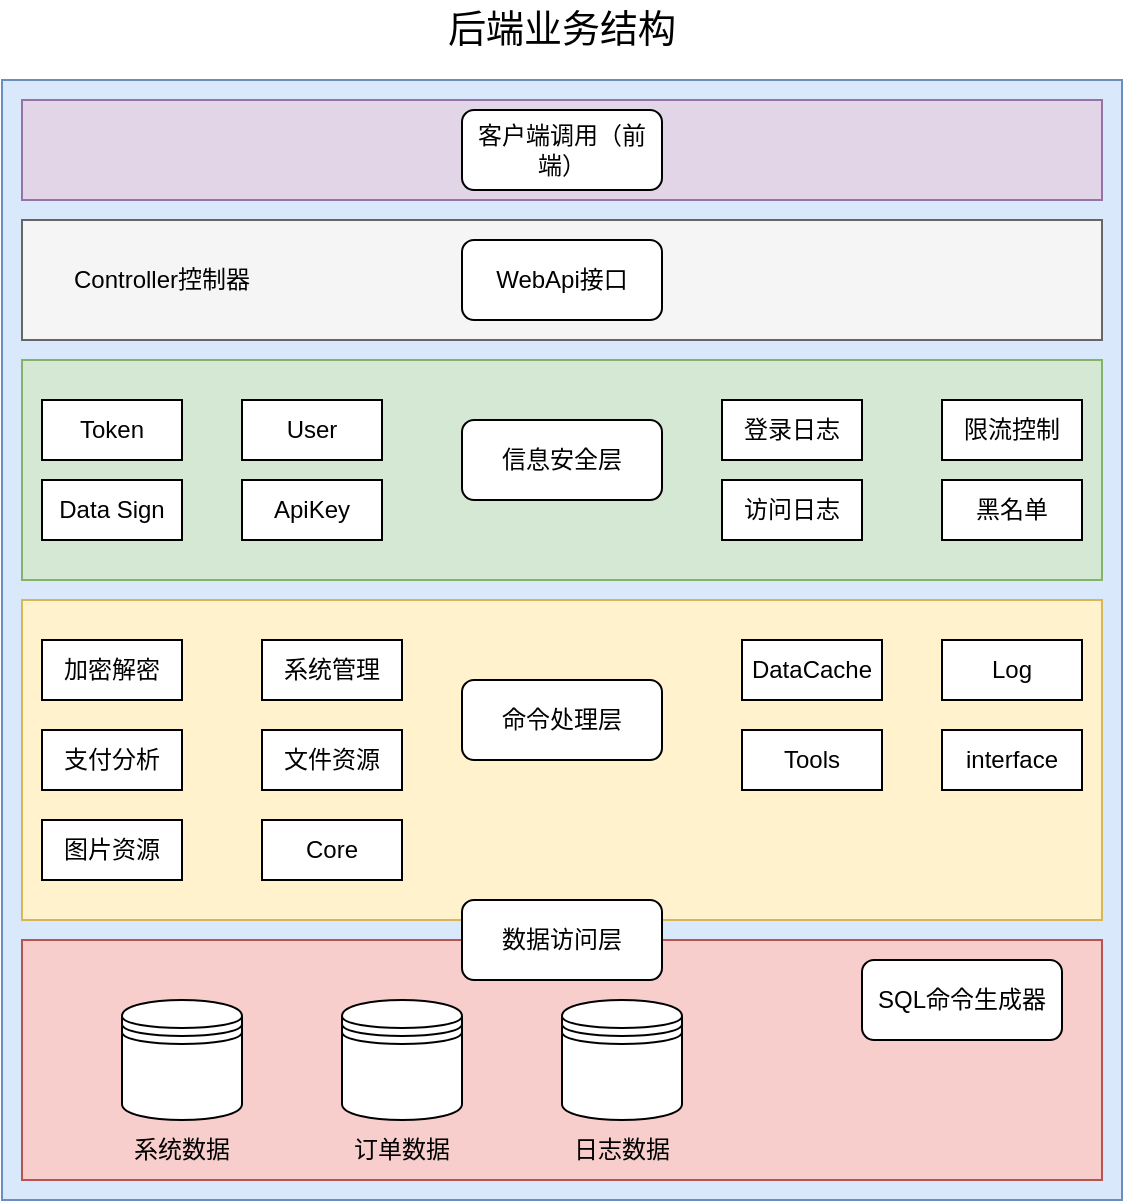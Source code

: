 <mxfile version="26.1.0">
  <diagram name="第 1 页" id="79Vka3r3YxKAbmJHLwYh">
    <mxGraphModel dx="1080" dy="1791" grid="1" gridSize="10" guides="1" tooltips="1" connect="1" arrows="1" fold="1" page="1" pageScale="1" pageWidth="827" pageHeight="1169" math="0" shadow="0">
      <root>
        <mxCell id="0" />
        <mxCell id="1" parent="0" />
        <mxCell id="GJfXwHaCfxN24noavC6G-3" value="" style="whiteSpace=wrap;html=1;aspect=fixed;fillColor=#dae8fc;strokeColor=#6c8ebf;" vertex="1" parent="1">
          <mxGeometry x="150" y="10" width="560" height="560" as="geometry" />
        </mxCell>
        <mxCell id="GJfXwHaCfxN24noavC6G-7" value="&lt;font style=&quot;font-size: 19px;&quot;&gt;后端业务结构&lt;/font&gt;" style="text;html=1;align=center;verticalAlign=middle;whiteSpace=wrap;rounded=0;" vertex="1" parent="1">
          <mxGeometry x="360" y="-30" width="140" height="30" as="geometry" />
        </mxCell>
        <mxCell id="GJfXwHaCfxN24noavC6G-8" value="" style="rounded=0;whiteSpace=wrap;html=1;fillColor=#d5e8d4;strokeColor=#82b366;" vertex="1" parent="1">
          <mxGeometry x="160" y="150" width="540" height="110" as="geometry" />
        </mxCell>
        <mxCell id="GJfXwHaCfxN24noavC6G-10" value="" style="rounded=0;whiteSpace=wrap;html=1;fillColor=#f5f5f5;fontColor=#333333;strokeColor=#666666;" vertex="1" parent="1">
          <mxGeometry x="160" y="80" width="540" height="60" as="geometry" />
        </mxCell>
        <mxCell id="GJfXwHaCfxN24noavC6G-12" value="WebApi接口" style="rounded=1;whiteSpace=wrap;html=1;" vertex="1" parent="1">
          <mxGeometry x="380" y="90" width="100" height="40" as="geometry" />
        </mxCell>
        <mxCell id="GJfXwHaCfxN24noavC6G-13" value="Controller控制器" style="text;html=1;align=center;verticalAlign=middle;whiteSpace=wrap;rounded=0;" vertex="1" parent="1">
          <mxGeometry x="180" y="97.5" width="100" height="25" as="geometry" />
        </mxCell>
        <mxCell id="GJfXwHaCfxN24noavC6G-14" value="信息安全层" style="rounded=1;whiteSpace=wrap;html=1;" vertex="1" parent="1">
          <mxGeometry x="380" y="180" width="100" height="40" as="geometry" />
        </mxCell>
        <mxCell id="GJfXwHaCfxN24noavC6G-16" value="Token" style="rounded=0;whiteSpace=wrap;html=1;" vertex="1" parent="1">
          <mxGeometry x="170" y="170" width="70" height="30" as="geometry" />
        </mxCell>
        <mxCell id="GJfXwHaCfxN24noavC6G-18" value="User" style="rounded=0;whiteSpace=wrap;html=1;" vertex="1" parent="1">
          <mxGeometry x="270" y="170" width="70" height="30" as="geometry" />
        </mxCell>
        <mxCell id="GJfXwHaCfxN24noavC6G-19" value="Data Sign" style="rounded=0;whiteSpace=wrap;html=1;" vertex="1" parent="1">
          <mxGeometry x="170" y="210" width="70" height="30" as="geometry" />
        </mxCell>
        <mxCell id="GJfXwHaCfxN24noavC6G-20" value="ApiKey" style="rounded=0;whiteSpace=wrap;html=1;" vertex="1" parent="1">
          <mxGeometry x="270" y="210" width="70" height="30" as="geometry" />
        </mxCell>
        <mxCell id="GJfXwHaCfxN24noavC6G-21" value="登录日志" style="rounded=0;whiteSpace=wrap;html=1;" vertex="1" parent="1">
          <mxGeometry x="510" y="170" width="70" height="30" as="geometry" />
        </mxCell>
        <mxCell id="GJfXwHaCfxN24noavC6G-22" value="访问日志" style="rounded=0;whiteSpace=wrap;html=1;" vertex="1" parent="1">
          <mxGeometry x="510" y="210" width="70" height="30" as="geometry" />
        </mxCell>
        <mxCell id="GJfXwHaCfxN24noavC6G-23" value="限流控制" style="rounded=0;whiteSpace=wrap;html=1;" vertex="1" parent="1">
          <mxGeometry x="620" y="170" width="70" height="30" as="geometry" />
        </mxCell>
        <mxCell id="GJfXwHaCfxN24noavC6G-24" value="黑名单" style="rounded=0;whiteSpace=wrap;html=1;" vertex="1" parent="1">
          <mxGeometry x="620" y="210" width="70" height="30" as="geometry" />
        </mxCell>
        <mxCell id="GJfXwHaCfxN24noavC6G-25" value="" style="rounded=0;whiteSpace=wrap;html=1;fillColor=#e1d5e7;strokeColor=#9673a6;" vertex="1" parent="1">
          <mxGeometry x="160" y="20" width="540" height="50" as="geometry" />
        </mxCell>
        <mxCell id="GJfXwHaCfxN24noavC6G-27" value="客户端调用（前端）" style="rounded=1;whiteSpace=wrap;html=1;" vertex="1" parent="1">
          <mxGeometry x="380" y="25" width="100" height="40" as="geometry" />
        </mxCell>
        <mxCell id="GJfXwHaCfxN24noavC6G-28" value="" style="rounded=0;whiteSpace=wrap;html=1;fillColor=#fff2cc;strokeColor=#d6b656;" vertex="1" parent="1">
          <mxGeometry x="160" y="270" width="540" height="160" as="geometry" />
        </mxCell>
        <mxCell id="GJfXwHaCfxN24noavC6G-30" value="命令处理层" style="rounded=1;whiteSpace=wrap;html=1;" vertex="1" parent="1">
          <mxGeometry x="380" y="310" width="100" height="40" as="geometry" />
        </mxCell>
        <mxCell id="GJfXwHaCfxN24noavC6G-31" value="加密解密" style="rounded=0;whiteSpace=wrap;html=1;" vertex="1" parent="1">
          <mxGeometry x="170" y="290" width="70" height="30" as="geometry" />
        </mxCell>
        <mxCell id="GJfXwHaCfxN24noavC6G-32" value="系统管理" style="rounded=0;whiteSpace=wrap;html=1;" vertex="1" parent="1">
          <mxGeometry x="280" y="290" width="70" height="30" as="geometry" />
        </mxCell>
        <mxCell id="GJfXwHaCfxN24noavC6G-33" value="支付分析" style="rounded=0;whiteSpace=wrap;html=1;" vertex="1" parent="1">
          <mxGeometry x="170" y="335" width="70" height="30" as="geometry" />
        </mxCell>
        <mxCell id="GJfXwHaCfxN24noavC6G-34" value="文件资源" style="rounded=0;whiteSpace=wrap;html=1;" vertex="1" parent="1">
          <mxGeometry x="280" y="335" width="70" height="30" as="geometry" />
        </mxCell>
        <mxCell id="GJfXwHaCfxN24noavC6G-35" value="图片资源" style="rounded=0;whiteSpace=wrap;html=1;" vertex="1" parent="1">
          <mxGeometry x="170" y="380" width="70" height="30" as="geometry" />
        </mxCell>
        <mxCell id="GJfXwHaCfxN24noavC6G-36" value="DataCache" style="rounded=0;whiteSpace=wrap;html=1;" vertex="1" parent="1">
          <mxGeometry x="520" y="290" width="70" height="30" as="geometry" />
        </mxCell>
        <mxCell id="GJfXwHaCfxN24noavC6G-37" value="Log" style="rounded=0;whiteSpace=wrap;html=1;" vertex="1" parent="1">
          <mxGeometry x="620" y="290" width="70" height="30" as="geometry" />
        </mxCell>
        <mxCell id="GJfXwHaCfxN24noavC6G-38" value="Tools" style="rounded=0;whiteSpace=wrap;html=1;" vertex="1" parent="1">
          <mxGeometry x="520" y="335" width="70" height="30" as="geometry" />
        </mxCell>
        <mxCell id="GJfXwHaCfxN24noavC6G-39" value="interface" style="rounded=0;whiteSpace=wrap;html=1;" vertex="1" parent="1">
          <mxGeometry x="620" y="335" width="70" height="30" as="geometry" />
        </mxCell>
        <mxCell id="GJfXwHaCfxN24noavC6G-40" value="Core" style="rounded=0;whiteSpace=wrap;html=1;" vertex="1" parent="1">
          <mxGeometry x="280" y="380" width="70" height="30" as="geometry" />
        </mxCell>
        <mxCell id="GJfXwHaCfxN24noavC6G-41" value="" style="rounded=0;whiteSpace=wrap;html=1;fillColor=#f8cecc;strokeColor=#b85450;" vertex="1" parent="1">
          <mxGeometry x="160" y="440" width="540" height="120" as="geometry" />
        </mxCell>
        <mxCell id="GJfXwHaCfxN24noavC6G-42" value="数据访问层" style="rounded=1;whiteSpace=wrap;html=1;" vertex="1" parent="1">
          <mxGeometry x="380" y="420" width="100" height="40" as="geometry" />
        </mxCell>
        <mxCell id="GJfXwHaCfxN24noavC6G-43" value="SQL命令生成器" style="rounded=1;whiteSpace=wrap;html=1;" vertex="1" parent="1">
          <mxGeometry x="580" y="450" width="100" height="40" as="geometry" />
        </mxCell>
        <mxCell id="GJfXwHaCfxN24noavC6G-44" value="" style="shape=datastore;whiteSpace=wrap;html=1;" vertex="1" parent="1">
          <mxGeometry x="210" y="470" width="60" height="60" as="geometry" />
        </mxCell>
        <mxCell id="GJfXwHaCfxN24noavC6G-45" value="" style="shape=datastore;whiteSpace=wrap;html=1;" vertex="1" parent="1">
          <mxGeometry x="320" y="470" width="60" height="60" as="geometry" />
        </mxCell>
        <mxCell id="GJfXwHaCfxN24noavC6G-46" value="" style="shape=datastore;whiteSpace=wrap;html=1;" vertex="1" parent="1">
          <mxGeometry x="430" y="470" width="60" height="60" as="geometry" />
        </mxCell>
        <mxCell id="GJfXwHaCfxN24noavC6G-47" value="系统数据" style="text;html=1;align=center;verticalAlign=middle;whiteSpace=wrap;rounded=0;" vertex="1" parent="1">
          <mxGeometry x="210" y="530" width="60" height="30" as="geometry" />
        </mxCell>
        <mxCell id="GJfXwHaCfxN24noavC6G-48" value="订单数据" style="text;html=1;align=center;verticalAlign=middle;whiteSpace=wrap;rounded=0;" vertex="1" parent="1">
          <mxGeometry x="320" y="530" width="60" height="30" as="geometry" />
        </mxCell>
        <mxCell id="GJfXwHaCfxN24noavC6G-49" value="日志数据" style="text;html=1;align=center;verticalAlign=middle;whiteSpace=wrap;rounded=0;" vertex="1" parent="1">
          <mxGeometry x="430" y="530" width="60" height="30" as="geometry" />
        </mxCell>
      </root>
    </mxGraphModel>
  </diagram>
</mxfile>
